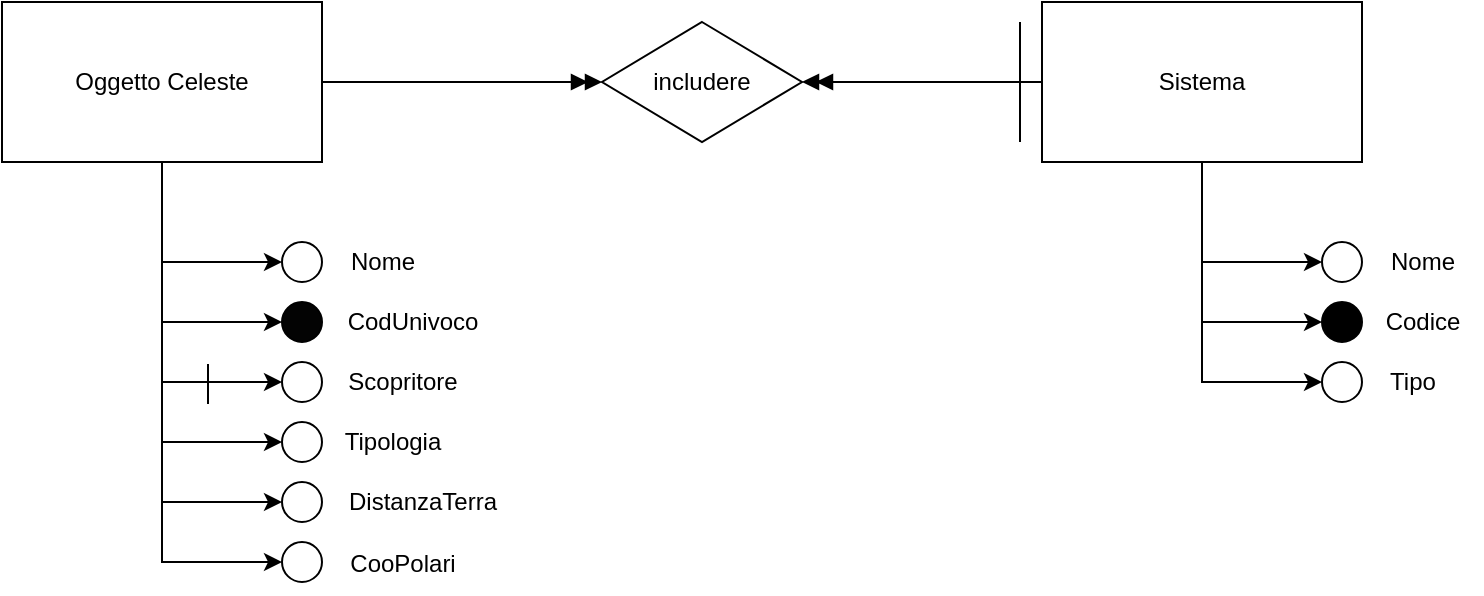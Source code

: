 <mxfile version="23.1.5" type="device">
  <diagram name="Pagina-1" id="iIpGOs-iPlgkvmDMRsA2">
    <mxGraphModel dx="840" dy="503" grid="1" gridSize="10" guides="1" tooltips="1" connect="1" arrows="1" fold="1" page="1" pageScale="1" pageWidth="827" pageHeight="1169" math="0" shadow="0">
      <root>
        <mxCell id="0" />
        <mxCell id="1" parent="0" />
        <mxCell id="-EY84cXL7HPhBuZHMSI7-21" style="edgeStyle=orthogonalEdgeStyle;rounded=0;orthogonalLoop=1;jettySize=auto;html=1;entryX=0;entryY=0.5;entryDx=0;entryDy=0;" edge="1" parent="1" source="-EY84cXL7HPhBuZHMSI7-1" target="-EY84cXL7HPhBuZHMSI7-13">
          <mxGeometry relative="1" as="geometry" />
        </mxCell>
        <mxCell id="-EY84cXL7HPhBuZHMSI7-22" style="edgeStyle=orthogonalEdgeStyle;rounded=0;orthogonalLoop=1;jettySize=auto;html=1;entryX=0;entryY=0.5;entryDx=0;entryDy=0;" edge="1" parent="1" source="-EY84cXL7HPhBuZHMSI7-1" target="-EY84cXL7HPhBuZHMSI7-11">
          <mxGeometry relative="1" as="geometry" />
        </mxCell>
        <mxCell id="-EY84cXL7HPhBuZHMSI7-23" style="edgeStyle=orthogonalEdgeStyle;rounded=0;orthogonalLoop=1;jettySize=auto;html=1;entryX=0;entryY=0.5;entryDx=0;entryDy=0;" edge="1" parent="1" source="-EY84cXL7HPhBuZHMSI7-1" target="-EY84cXL7HPhBuZHMSI7-9">
          <mxGeometry relative="1" as="geometry" />
        </mxCell>
        <mxCell id="-EY84cXL7HPhBuZHMSI7-24" style="edgeStyle=orthogonalEdgeStyle;rounded=0;orthogonalLoop=1;jettySize=auto;html=1;entryX=0;entryY=0.5;entryDx=0;entryDy=0;" edge="1" parent="1" source="-EY84cXL7HPhBuZHMSI7-1" target="-EY84cXL7HPhBuZHMSI7-7">
          <mxGeometry relative="1" as="geometry" />
        </mxCell>
        <mxCell id="-EY84cXL7HPhBuZHMSI7-25" style="edgeStyle=orthogonalEdgeStyle;rounded=0;orthogonalLoop=1;jettySize=auto;html=1;entryX=0;entryY=0.5;entryDx=0;entryDy=0;" edge="1" parent="1" source="-EY84cXL7HPhBuZHMSI7-1" target="-EY84cXL7HPhBuZHMSI7-4">
          <mxGeometry relative="1" as="geometry" />
        </mxCell>
        <mxCell id="-EY84cXL7HPhBuZHMSI7-26" style="edgeStyle=orthogonalEdgeStyle;rounded=0;orthogonalLoop=1;jettySize=auto;html=1;entryX=0;entryY=0.5;entryDx=0;entryDy=0;" edge="1" parent="1" source="-EY84cXL7HPhBuZHMSI7-1" target="-EY84cXL7HPhBuZHMSI7-3">
          <mxGeometry relative="1" as="geometry" />
        </mxCell>
        <mxCell id="-EY84cXL7HPhBuZHMSI7-32" style="edgeStyle=orthogonalEdgeStyle;rounded=0;orthogonalLoop=1;jettySize=auto;html=1;entryX=0;entryY=0.5;entryDx=0;entryDy=0;endArrow=doubleBlock;endFill=1;" edge="1" parent="1" source="-EY84cXL7HPhBuZHMSI7-1" target="-EY84cXL7HPhBuZHMSI7-30">
          <mxGeometry relative="1" as="geometry" />
        </mxCell>
        <mxCell id="-EY84cXL7HPhBuZHMSI7-1" value="Oggetto Celeste" style="rounded=0;whiteSpace=wrap;html=1;" vertex="1" parent="1">
          <mxGeometry x="80" y="240" width="160" height="80" as="geometry" />
        </mxCell>
        <mxCell id="-EY84cXL7HPhBuZHMSI7-27" style="edgeStyle=orthogonalEdgeStyle;rounded=0;orthogonalLoop=1;jettySize=auto;html=1;entryX=0;entryY=0.5;entryDx=0;entryDy=0;" edge="1" parent="1" source="-EY84cXL7HPhBuZHMSI7-2" target="-EY84cXL7HPhBuZHMSI7-19">
          <mxGeometry relative="1" as="geometry" />
        </mxCell>
        <mxCell id="-EY84cXL7HPhBuZHMSI7-28" style="edgeStyle=orthogonalEdgeStyle;rounded=0;orthogonalLoop=1;jettySize=auto;html=1;entryX=0;entryY=0.5;entryDx=0;entryDy=0;" edge="1" parent="1" source="-EY84cXL7HPhBuZHMSI7-2" target="-EY84cXL7HPhBuZHMSI7-16">
          <mxGeometry relative="1" as="geometry" />
        </mxCell>
        <mxCell id="-EY84cXL7HPhBuZHMSI7-29" style="edgeStyle=orthogonalEdgeStyle;rounded=0;orthogonalLoop=1;jettySize=auto;html=1;entryX=0;entryY=0.5;entryDx=0;entryDy=0;" edge="1" parent="1" source="-EY84cXL7HPhBuZHMSI7-2" target="-EY84cXL7HPhBuZHMSI7-15">
          <mxGeometry relative="1" as="geometry" />
        </mxCell>
        <mxCell id="-EY84cXL7HPhBuZHMSI7-33" style="edgeStyle=orthogonalEdgeStyle;rounded=0;orthogonalLoop=1;jettySize=auto;html=1;entryX=1;entryY=0.5;entryDx=0;entryDy=0;endArrow=doubleBlock;endFill=1;" edge="1" parent="1" source="-EY84cXL7HPhBuZHMSI7-2" target="-EY84cXL7HPhBuZHMSI7-30">
          <mxGeometry relative="1" as="geometry" />
        </mxCell>
        <mxCell id="-EY84cXL7HPhBuZHMSI7-2" value="Sistema" style="rounded=0;whiteSpace=wrap;html=1;" vertex="1" parent="1">
          <mxGeometry x="600" y="240" width="160" height="80" as="geometry" />
        </mxCell>
        <mxCell id="-EY84cXL7HPhBuZHMSI7-3" value="" style="ellipse;whiteSpace=wrap;html=1;aspect=fixed;" vertex="1" parent="1">
          <mxGeometry x="220" y="360" width="20" height="20" as="geometry" />
        </mxCell>
        <mxCell id="-EY84cXL7HPhBuZHMSI7-4" value="" style="ellipse;whiteSpace=wrap;html=1;aspect=fixed;fillColor=#030303;" vertex="1" parent="1">
          <mxGeometry x="220" y="390" width="20" height="20" as="geometry" />
        </mxCell>
        <mxCell id="-EY84cXL7HPhBuZHMSI7-5" value="Nome" style="text;html=1;align=center;verticalAlign=middle;resizable=0;points=[];autosize=1;strokeColor=none;fillColor=none;" vertex="1" parent="1">
          <mxGeometry x="240" y="355" width="60" height="30" as="geometry" />
        </mxCell>
        <mxCell id="-EY84cXL7HPhBuZHMSI7-6" value="CodUnivoco" style="text;html=1;align=center;verticalAlign=middle;resizable=0;points=[];autosize=1;strokeColor=none;fillColor=none;" vertex="1" parent="1">
          <mxGeometry x="240" y="385" width="90" height="30" as="geometry" />
        </mxCell>
        <mxCell id="-EY84cXL7HPhBuZHMSI7-7" value="" style="ellipse;whiteSpace=wrap;html=1;aspect=fixed;" vertex="1" parent="1">
          <mxGeometry x="220" y="420" width="20" height="20" as="geometry" />
        </mxCell>
        <mxCell id="-EY84cXL7HPhBuZHMSI7-8" value="Scopritore" style="text;html=1;align=center;verticalAlign=middle;resizable=0;points=[];autosize=1;strokeColor=none;fillColor=none;" vertex="1" parent="1">
          <mxGeometry x="240" y="415" width="80" height="30" as="geometry" />
        </mxCell>
        <mxCell id="-EY84cXL7HPhBuZHMSI7-9" value="" style="ellipse;whiteSpace=wrap;html=1;aspect=fixed;" vertex="1" parent="1">
          <mxGeometry x="220" y="450" width="20" height="20" as="geometry" />
        </mxCell>
        <mxCell id="-EY84cXL7HPhBuZHMSI7-10" value="Tipologia" style="text;html=1;align=center;verticalAlign=middle;resizable=0;points=[];autosize=1;strokeColor=none;fillColor=none;" vertex="1" parent="1">
          <mxGeometry x="240" y="445" width="70" height="30" as="geometry" />
        </mxCell>
        <mxCell id="-EY84cXL7HPhBuZHMSI7-11" value="" style="ellipse;whiteSpace=wrap;html=1;aspect=fixed;" vertex="1" parent="1">
          <mxGeometry x="220" y="480" width="20" height="20" as="geometry" />
        </mxCell>
        <mxCell id="-EY84cXL7HPhBuZHMSI7-12" value="DistanzaTerra" style="text;html=1;align=center;verticalAlign=middle;resizable=0;points=[];autosize=1;strokeColor=none;fillColor=none;" vertex="1" parent="1">
          <mxGeometry x="240" y="475" width="100" height="30" as="geometry" />
        </mxCell>
        <mxCell id="-EY84cXL7HPhBuZHMSI7-13" value="" style="ellipse;whiteSpace=wrap;html=1;aspect=fixed;" vertex="1" parent="1">
          <mxGeometry x="220" y="510" width="20" height="20" as="geometry" />
        </mxCell>
        <mxCell id="-EY84cXL7HPhBuZHMSI7-14" value="CooPolari" style="text;html=1;align=center;verticalAlign=middle;resizable=0;points=[];autosize=1;strokeColor=none;fillColor=none;" vertex="1" parent="1">
          <mxGeometry x="240" y="506" width="80" height="30" as="geometry" />
        </mxCell>
        <mxCell id="-EY84cXL7HPhBuZHMSI7-15" value="" style="ellipse;whiteSpace=wrap;html=1;aspect=fixed;" vertex="1" parent="1">
          <mxGeometry x="740" y="360" width="20" height="20" as="geometry" />
        </mxCell>
        <mxCell id="-EY84cXL7HPhBuZHMSI7-16" value="" style="ellipse;whiteSpace=wrap;html=1;aspect=fixed;fillColor=#000000;" vertex="1" parent="1">
          <mxGeometry x="740" y="390" width="20" height="20" as="geometry" />
        </mxCell>
        <mxCell id="-EY84cXL7HPhBuZHMSI7-17" value="Nome" style="text;html=1;align=center;verticalAlign=middle;resizable=0;points=[];autosize=1;strokeColor=none;fillColor=none;" vertex="1" parent="1">
          <mxGeometry x="760" y="355" width="60" height="30" as="geometry" />
        </mxCell>
        <mxCell id="-EY84cXL7HPhBuZHMSI7-18" value="Codice" style="text;html=1;align=center;verticalAlign=middle;resizable=0;points=[];autosize=1;strokeColor=none;fillColor=none;" vertex="1" parent="1">
          <mxGeometry x="760" y="385" width="60" height="30" as="geometry" />
        </mxCell>
        <mxCell id="-EY84cXL7HPhBuZHMSI7-19" value="" style="ellipse;whiteSpace=wrap;html=1;aspect=fixed;" vertex="1" parent="1">
          <mxGeometry x="740" y="420" width="20" height="20" as="geometry" />
        </mxCell>
        <mxCell id="-EY84cXL7HPhBuZHMSI7-20" value="Tipo" style="text;html=1;align=center;verticalAlign=middle;resizable=0;points=[];autosize=1;strokeColor=none;fillColor=none;" vertex="1" parent="1">
          <mxGeometry x="760" y="415" width="50" height="30" as="geometry" />
        </mxCell>
        <mxCell id="-EY84cXL7HPhBuZHMSI7-30" value="includere" style="rhombus;whiteSpace=wrap;html=1;" vertex="1" parent="1">
          <mxGeometry x="380" y="250" width="100" height="60" as="geometry" />
        </mxCell>
        <mxCell id="-EY84cXL7HPhBuZHMSI7-35" value="" style="endArrow=none;html=1;rounded=0;" edge="1" parent="1">
          <mxGeometry width="50" height="50" relative="1" as="geometry">
            <mxPoint x="589" y="310" as="sourcePoint" />
            <mxPoint x="589" y="250" as="targetPoint" />
          </mxGeometry>
        </mxCell>
        <mxCell id="-EY84cXL7HPhBuZHMSI7-37" value="" style="endArrow=none;html=1;rounded=0;" edge="1" parent="1">
          <mxGeometry width="50" height="50" relative="1" as="geometry">
            <mxPoint x="183" y="441" as="sourcePoint" />
            <mxPoint x="183" y="421" as="targetPoint" />
          </mxGeometry>
        </mxCell>
      </root>
    </mxGraphModel>
  </diagram>
</mxfile>
